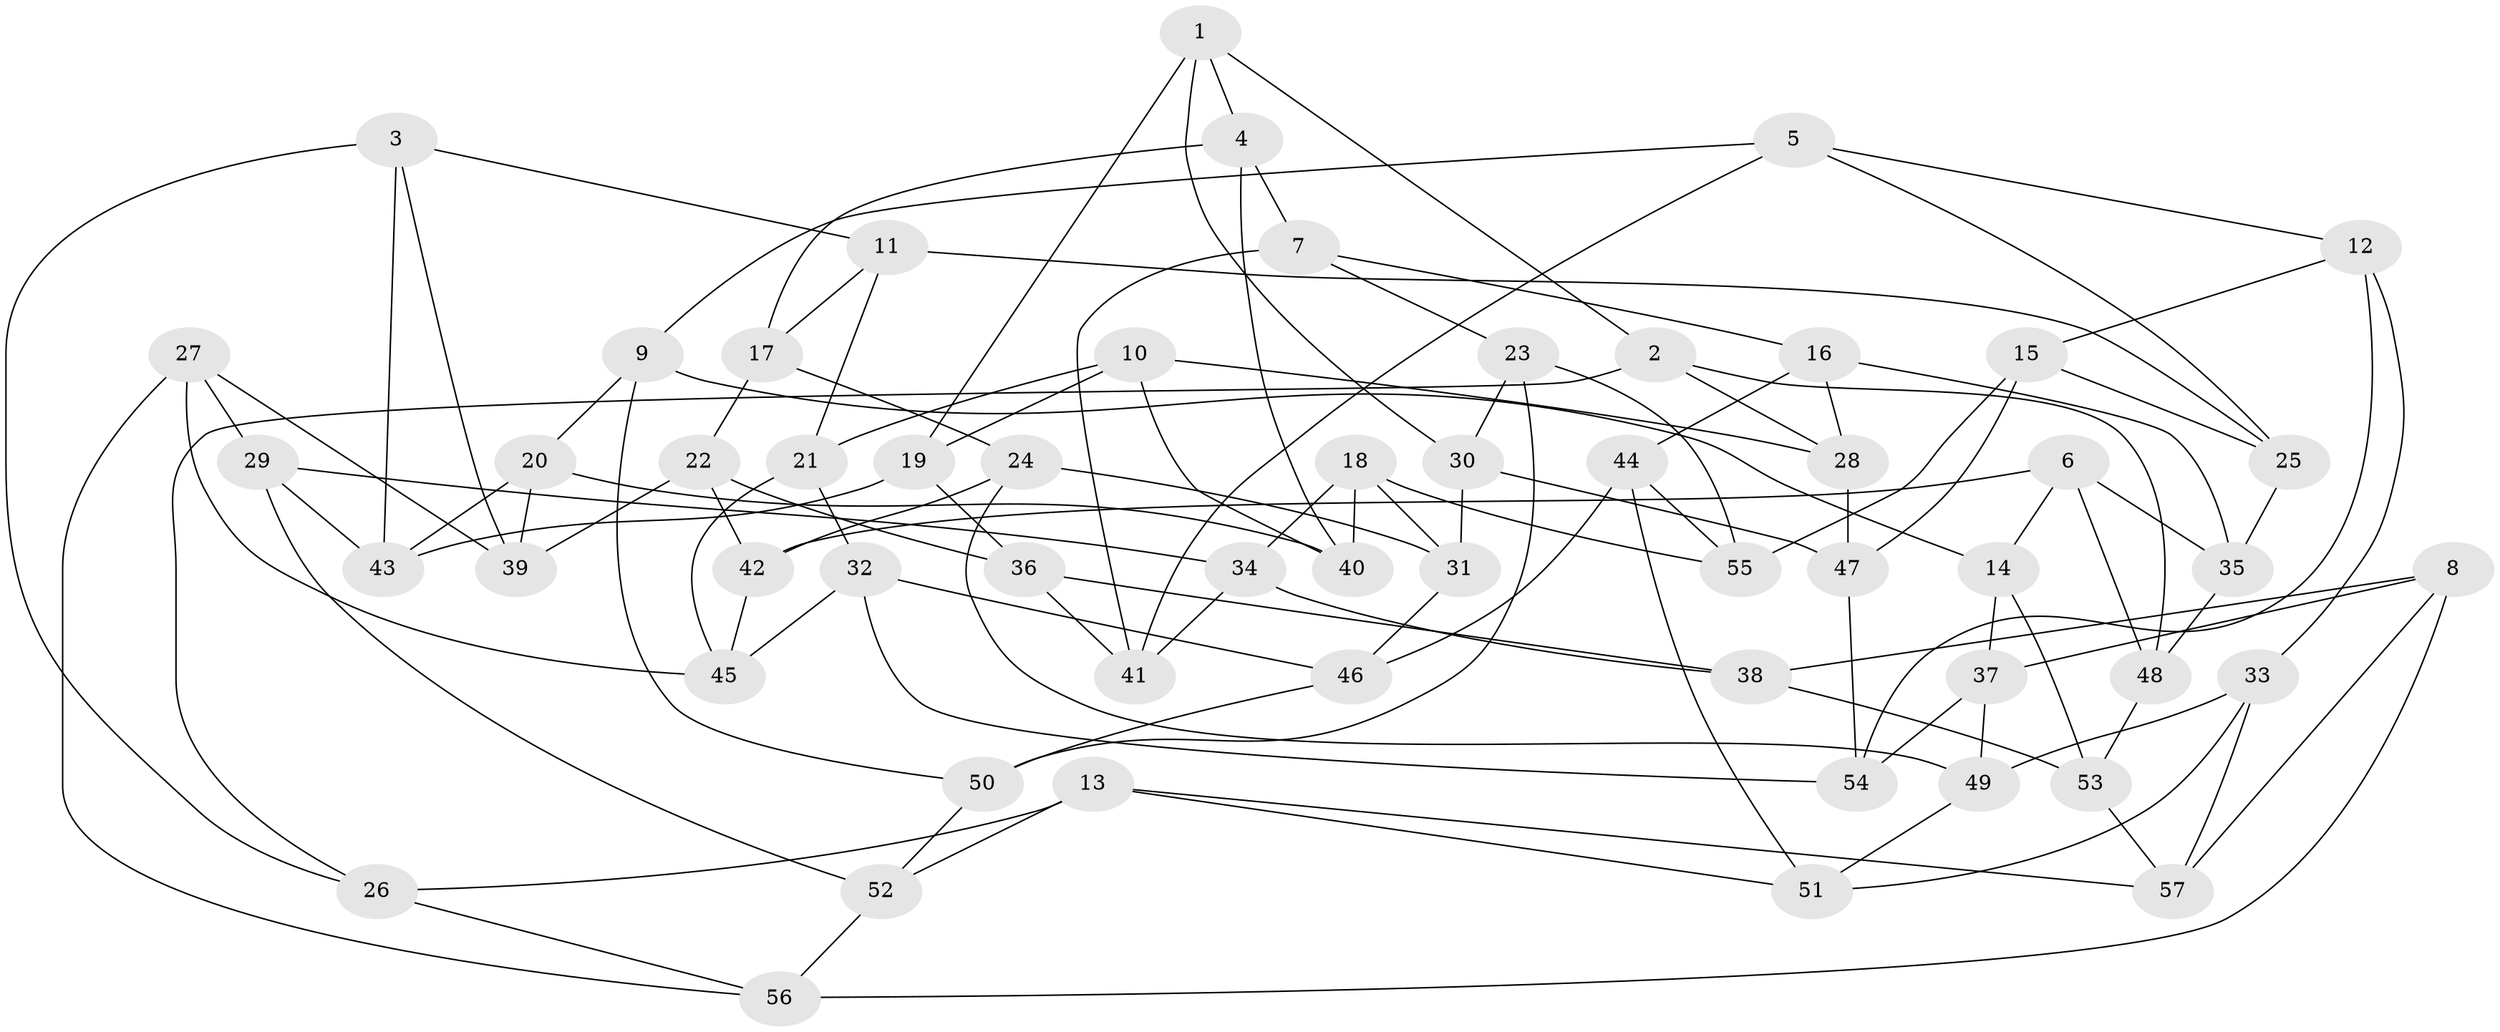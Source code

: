// Generated by graph-tools (version 1.1) at 2025/16/03/09/25 04:16:37]
// undirected, 57 vertices, 114 edges
graph export_dot {
graph [start="1"]
  node [color=gray90,style=filled];
  1;
  2;
  3;
  4;
  5;
  6;
  7;
  8;
  9;
  10;
  11;
  12;
  13;
  14;
  15;
  16;
  17;
  18;
  19;
  20;
  21;
  22;
  23;
  24;
  25;
  26;
  27;
  28;
  29;
  30;
  31;
  32;
  33;
  34;
  35;
  36;
  37;
  38;
  39;
  40;
  41;
  42;
  43;
  44;
  45;
  46;
  47;
  48;
  49;
  50;
  51;
  52;
  53;
  54;
  55;
  56;
  57;
  1 -- 4;
  1 -- 19;
  1 -- 2;
  1 -- 30;
  2 -- 28;
  2 -- 48;
  2 -- 26;
  3 -- 11;
  3 -- 26;
  3 -- 39;
  3 -- 43;
  4 -- 40;
  4 -- 7;
  4 -- 17;
  5 -- 9;
  5 -- 41;
  5 -- 12;
  5 -- 25;
  6 -- 42;
  6 -- 14;
  6 -- 48;
  6 -- 35;
  7 -- 16;
  7 -- 41;
  7 -- 23;
  8 -- 57;
  8 -- 38;
  8 -- 56;
  8 -- 37;
  9 -- 14;
  9 -- 50;
  9 -- 20;
  10 -- 40;
  10 -- 19;
  10 -- 28;
  10 -- 21;
  11 -- 17;
  11 -- 25;
  11 -- 21;
  12 -- 33;
  12 -- 54;
  12 -- 15;
  13 -- 57;
  13 -- 26;
  13 -- 51;
  13 -- 52;
  14 -- 53;
  14 -- 37;
  15 -- 25;
  15 -- 47;
  15 -- 55;
  16 -- 28;
  16 -- 44;
  16 -- 35;
  17 -- 24;
  17 -- 22;
  18 -- 31;
  18 -- 40;
  18 -- 34;
  18 -- 55;
  19 -- 36;
  19 -- 43;
  20 -- 40;
  20 -- 43;
  20 -- 39;
  21 -- 45;
  21 -- 32;
  22 -- 36;
  22 -- 42;
  22 -- 39;
  23 -- 30;
  23 -- 50;
  23 -- 55;
  24 -- 49;
  24 -- 42;
  24 -- 31;
  25 -- 35;
  26 -- 56;
  27 -- 29;
  27 -- 56;
  27 -- 39;
  27 -- 45;
  28 -- 47;
  29 -- 43;
  29 -- 34;
  29 -- 52;
  30 -- 47;
  30 -- 31;
  31 -- 46;
  32 -- 46;
  32 -- 54;
  32 -- 45;
  33 -- 51;
  33 -- 57;
  33 -- 49;
  34 -- 38;
  34 -- 41;
  35 -- 48;
  36 -- 38;
  36 -- 41;
  37 -- 54;
  37 -- 49;
  38 -- 53;
  42 -- 45;
  44 -- 46;
  44 -- 51;
  44 -- 55;
  46 -- 50;
  47 -- 54;
  48 -- 53;
  49 -- 51;
  50 -- 52;
  52 -- 56;
  53 -- 57;
}
